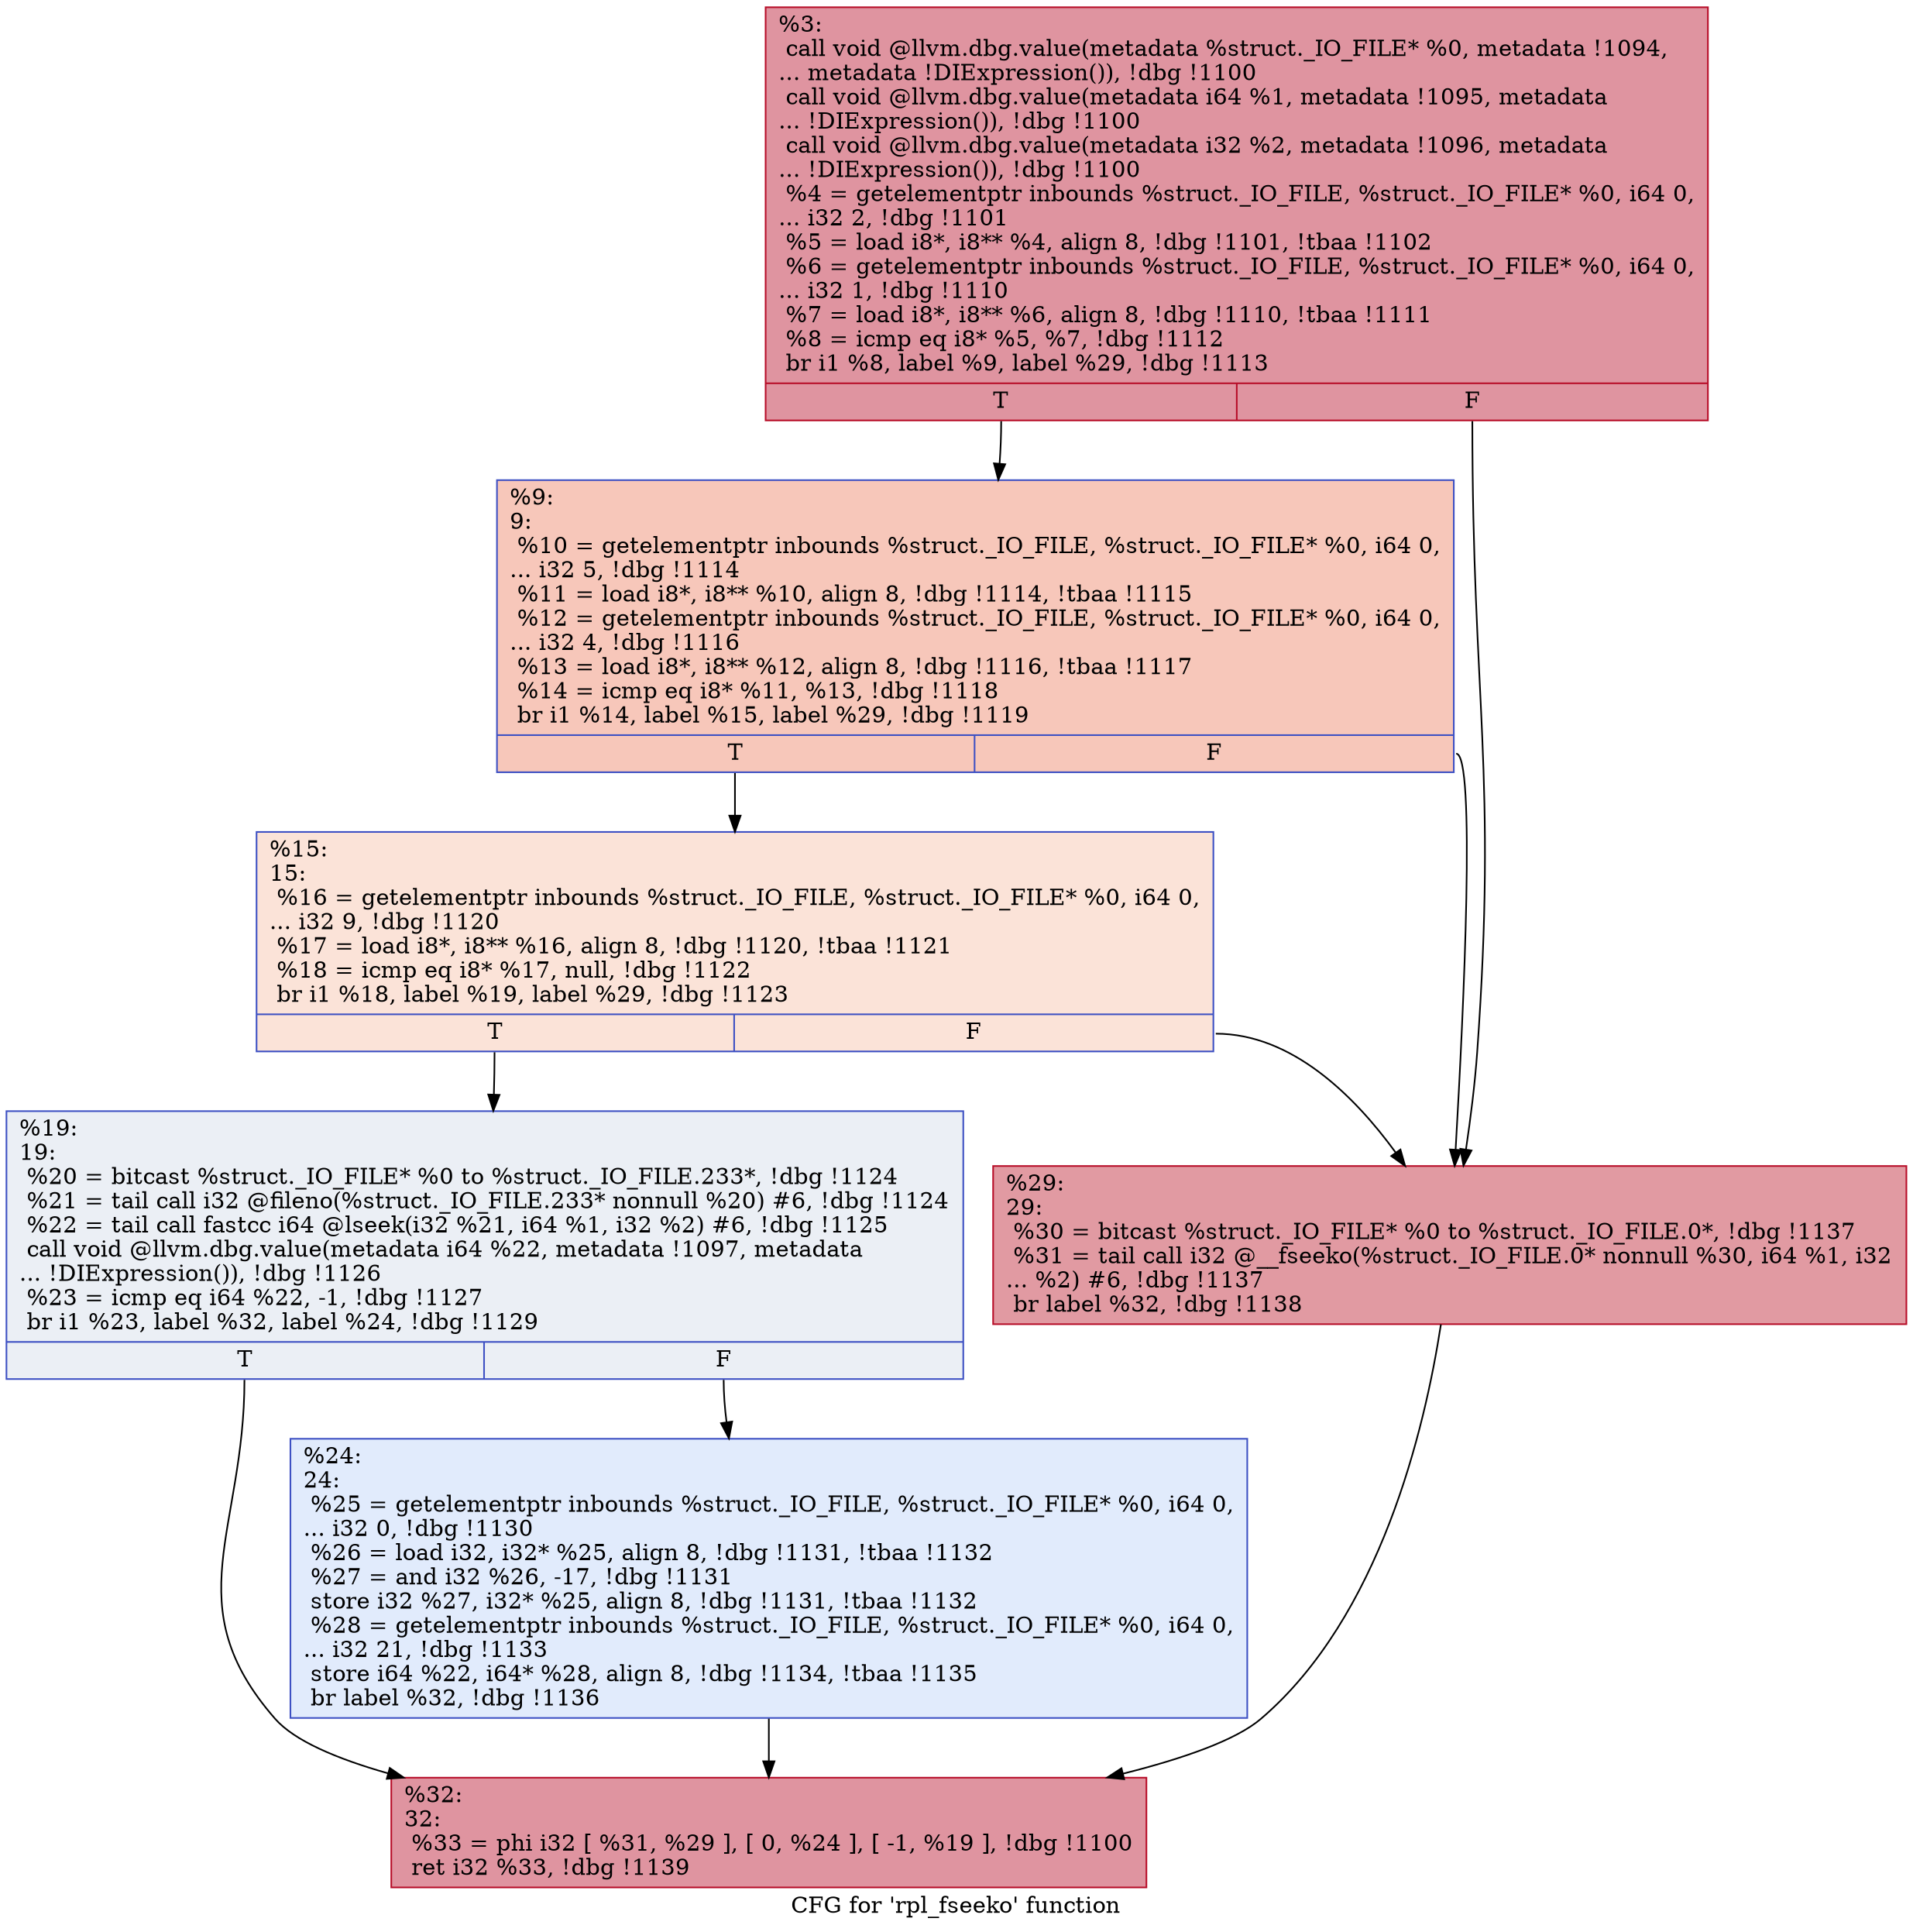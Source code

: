 digraph "CFG for 'rpl_fseeko' function" {
	label="CFG for 'rpl_fseeko' function";

	Node0x23e0bd0 [shape=record,color="#b70d28ff", style=filled, fillcolor="#b70d2870",label="{%3:\l  call void @llvm.dbg.value(metadata %struct._IO_FILE* %0, metadata !1094,\l... metadata !DIExpression()), !dbg !1100\l  call void @llvm.dbg.value(metadata i64 %1, metadata !1095, metadata\l... !DIExpression()), !dbg !1100\l  call void @llvm.dbg.value(metadata i32 %2, metadata !1096, metadata\l... !DIExpression()), !dbg !1100\l  %4 = getelementptr inbounds %struct._IO_FILE, %struct._IO_FILE* %0, i64 0,\l... i32 2, !dbg !1101\l  %5 = load i8*, i8** %4, align 8, !dbg !1101, !tbaa !1102\l  %6 = getelementptr inbounds %struct._IO_FILE, %struct._IO_FILE* %0, i64 0,\l... i32 1, !dbg !1110\l  %7 = load i8*, i8** %6, align 8, !dbg !1110, !tbaa !1111\l  %8 = icmp eq i8* %5, %7, !dbg !1112\l  br i1 %8, label %9, label %29, !dbg !1113\l|{<s0>T|<s1>F}}"];
	Node0x23e0bd0:s0 -> Node0x23e0ca0;
	Node0x23e0bd0:s1 -> Node0x23e0de0;
	Node0x23e0ca0 [shape=record,color="#3d50c3ff", style=filled, fillcolor="#ec7f6370",label="{%9:\l9:                                                \l  %10 = getelementptr inbounds %struct._IO_FILE, %struct._IO_FILE* %0, i64 0,\l... i32 5, !dbg !1114\l  %11 = load i8*, i8** %10, align 8, !dbg !1114, !tbaa !1115\l  %12 = getelementptr inbounds %struct._IO_FILE, %struct._IO_FILE* %0, i64 0,\l... i32 4, !dbg !1116\l  %13 = load i8*, i8** %12, align 8, !dbg !1116, !tbaa !1117\l  %14 = icmp eq i8* %11, %13, !dbg !1118\l  br i1 %14, label %15, label %29, !dbg !1119\l|{<s0>T|<s1>F}}"];
	Node0x23e0ca0:s0 -> Node0x23e0cf0;
	Node0x23e0ca0:s1 -> Node0x23e0de0;
	Node0x23e0cf0 [shape=record,color="#3d50c3ff", style=filled, fillcolor="#f6bfa670",label="{%15:\l15:                                               \l  %16 = getelementptr inbounds %struct._IO_FILE, %struct._IO_FILE* %0, i64 0,\l... i32 9, !dbg !1120\l  %17 = load i8*, i8** %16, align 8, !dbg !1120, !tbaa !1121\l  %18 = icmp eq i8* %17, null, !dbg !1122\l  br i1 %18, label %19, label %29, !dbg !1123\l|{<s0>T|<s1>F}}"];
	Node0x23e0cf0:s0 -> Node0x23e0d40;
	Node0x23e0cf0:s1 -> Node0x23e0de0;
	Node0x23e0d40 [shape=record,color="#3d50c3ff", style=filled, fillcolor="#d1dae970",label="{%19:\l19:                                               \l  %20 = bitcast %struct._IO_FILE* %0 to %struct._IO_FILE.233*, !dbg !1124\l  %21 = tail call i32 @fileno(%struct._IO_FILE.233* nonnull %20) #6, !dbg !1124\l  %22 = tail call fastcc i64 @lseek(i32 %21, i64 %1, i32 %2) #6, !dbg !1125\l  call void @llvm.dbg.value(metadata i64 %22, metadata !1097, metadata\l... !DIExpression()), !dbg !1126\l  %23 = icmp eq i64 %22, -1, !dbg !1127\l  br i1 %23, label %32, label %24, !dbg !1129\l|{<s0>T|<s1>F}}"];
	Node0x23e0d40:s0 -> Node0x23e0e30;
	Node0x23e0d40:s1 -> Node0x23e0d90;
	Node0x23e0d90 [shape=record,color="#3d50c3ff", style=filled, fillcolor="#bbd1f870",label="{%24:\l24:                                               \l  %25 = getelementptr inbounds %struct._IO_FILE, %struct._IO_FILE* %0, i64 0,\l... i32 0, !dbg !1130\l  %26 = load i32, i32* %25, align 8, !dbg !1131, !tbaa !1132\l  %27 = and i32 %26, -17, !dbg !1131\l  store i32 %27, i32* %25, align 8, !dbg !1131, !tbaa !1132\l  %28 = getelementptr inbounds %struct._IO_FILE, %struct._IO_FILE* %0, i64 0,\l... i32 21, !dbg !1133\l  store i64 %22, i64* %28, align 8, !dbg !1134, !tbaa !1135\l  br label %32, !dbg !1136\l}"];
	Node0x23e0d90 -> Node0x23e0e30;
	Node0x23e0de0 [shape=record,color="#b70d28ff", style=filled, fillcolor="#bb1b2c70",label="{%29:\l29:                                               \l  %30 = bitcast %struct._IO_FILE* %0 to %struct._IO_FILE.0*, !dbg !1137\l  %31 = tail call i32 @__fseeko(%struct._IO_FILE.0* nonnull %30, i64 %1, i32\l... %2) #6, !dbg !1137\l  br label %32, !dbg !1138\l}"];
	Node0x23e0de0 -> Node0x23e0e30;
	Node0x23e0e30 [shape=record,color="#b70d28ff", style=filled, fillcolor="#b70d2870",label="{%32:\l32:                                               \l  %33 = phi i32 [ %31, %29 ], [ 0, %24 ], [ -1, %19 ], !dbg !1100\l  ret i32 %33, !dbg !1139\l}"];
}

